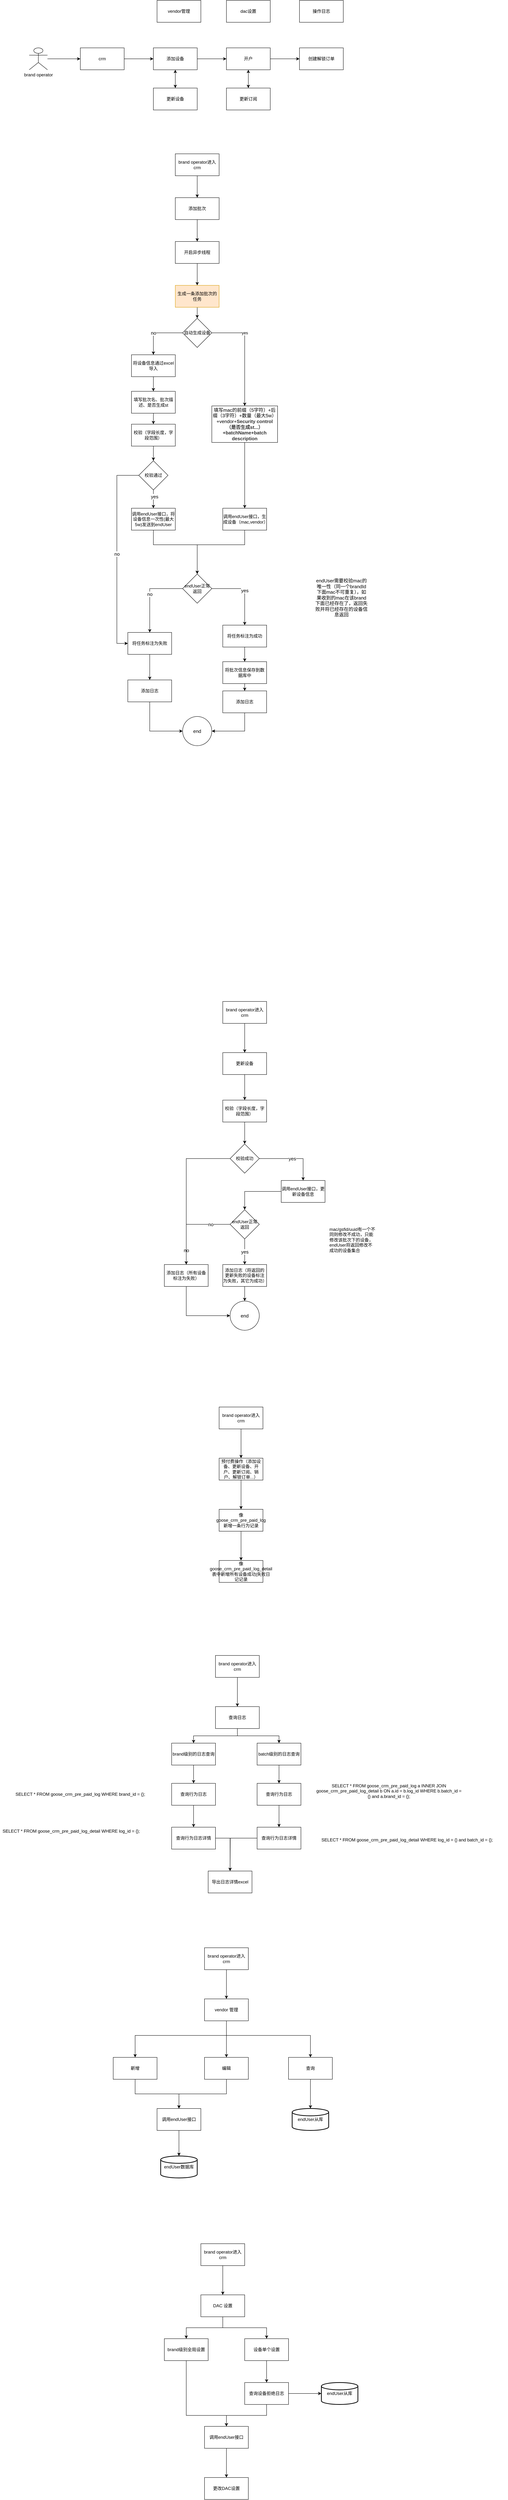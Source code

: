 <mxfile version="20.4.0" type="github">
  <diagram id="p1AXJYc_SpONw6VFGxzo" name="第 1 页">
    <mxGraphModel dx="2249" dy="1931" grid="1" gridSize="10" guides="1" tooltips="1" connect="1" arrows="1" fold="1" page="1" pageScale="1" pageWidth="827" pageHeight="1169" math="0" shadow="0">
      <root>
        <mxCell id="0" />
        <mxCell id="1" parent="0" />
        <mxCell id="GB9RlgLRgatuVVAukmtW-3" value="" style="edgeStyle=orthogonalEdgeStyle;rounded=0;orthogonalLoop=1;jettySize=auto;html=1;" parent="1" source="GB9RlgLRgatuVVAukmtW-1" target="GB9RlgLRgatuVVAukmtW-2" edge="1">
          <mxGeometry relative="1" as="geometry" />
        </mxCell>
        <mxCell id="GB9RlgLRgatuVVAukmtW-1" value="生成一条添加批次的任务" style="rounded=0;whiteSpace=wrap;html=1;fillColor=#FFE6CC;strokeColor=#d79b00;" parent="1" vertex="1">
          <mxGeometry x="190" y="10" width="120" height="60" as="geometry" />
        </mxCell>
        <mxCell id="GB9RlgLRgatuVVAukmtW-5" value="yes" style="edgeStyle=orthogonalEdgeStyle;rounded=0;orthogonalLoop=1;jettySize=auto;html=1;" parent="1" source="GB9RlgLRgatuVVAukmtW-2" target="GB9RlgLRgatuVVAukmtW-4" edge="1">
          <mxGeometry x="-0.379" relative="1" as="geometry">
            <Array as="points">
              <mxPoint x="380" y="140" />
            </Array>
            <mxPoint as="offset" />
          </mxGeometry>
        </mxCell>
        <mxCell id="GB9RlgLRgatuVVAukmtW-50" value="no" style="edgeStyle=orthogonalEdgeStyle;rounded=0;orthogonalLoop=1;jettySize=auto;html=1;fontSize=13;" parent="1" source="GB9RlgLRgatuVVAukmtW-2" target="GB9RlgLRgatuVVAukmtW-49" edge="1">
          <mxGeometry x="0.143" relative="1" as="geometry">
            <mxPoint as="offset" />
          </mxGeometry>
        </mxCell>
        <mxCell id="GB9RlgLRgatuVVAukmtW-2" value="自动生成设备" style="rhombus;whiteSpace=wrap;html=1;rounded=0;" parent="1" vertex="1">
          <mxGeometry x="210" y="100" width="80" height="80" as="geometry" />
        </mxCell>
        <mxCell id="ehhJM1RL-bTGxjUs8TGh-6" style="edgeStyle=orthogonalEdgeStyle;rounded=0;orthogonalLoop=1;jettySize=auto;html=1;" edge="1" parent="1" source="GB9RlgLRgatuVVAukmtW-4" target="GB9RlgLRgatuVVAukmtW-14">
          <mxGeometry relative="1" as="geometry" />
        </mxCell>
        <mxCell id="GB9RlgLRgatuVVAukmtW-4" value="&lt;font style=&quot;font-size: 13px;&quot;&gt;填写mac的前缀（5字符）+后缀（3字符）+数量（最大5w）+vendor+&lt;span style=&quot;color: rgb(51, 51, 51); font-family: &amp;quot;Arial Negreta&amp;quot;, &amp;quot;Arial Normal&amp;quot;, Arial, sans-serif; font-weight: 700; text-align: left;&quot;&gt;Security control（是否生成st...）+batchName+batch description&lt;/span&gt;&lt;/font&gt;" style="whiteSpace=wrap;html=1;rounded=0;" parent="1" vertex="1">
          <mxGeometry x="290" y="340" width="180" height="100" as="geometry" />
        </mxCell>
        <mxCell id="GB9RlgLRgatuVVAukmtW-21" value="" style="edgeStyle=orthogonalEdgeStyle;rounded=0;orthogonalLoop=1;jettySize=auto;html=1;fontSize=13;" parent="1" source="GB9RlgLRgatuVVAukmtW-14" target="GB9RlgLRgatuVVAukmtW-20" edge="1">
          <mxGeometry relative="1" as="geometry">
            <Array as="points">
              <mxPoint x="380" y="720" />
              <mxPoint x="250" y="720" />
            </Array>
          </mxGeometry>
        </mxCell>
        <mxCell id="GB9RlgLRgatuVVAukmtW-23" value="yes" style="edgeStyle=orthogonalEdgeStyle;rounded=0;orthogonalLoop=1;jettySize=auto;html=1;fontSize=13;entryX=0.5;entryY=0;entryDx=0;entryDy=0;" parent="1" source="GB9RlgLRgatuVVAukmtW-20" target="GB9RlgLRgatuVVAukmtW-39" edge="1">
          <mxGeometry relative="1" as="geometry">
            <mxPoint x="380" y="980" as="targetPoint" />
          </mxGeometry>
        </mxCell>
        <mxCell id="GB9RlgLRgatuVVAukmtW-31" value="no" style="edgeStyle=orthogonalEdgeStyle;rounded=0;orthogonalLoop=1;jettySize=auto;html=1;fontSize=13;entryX=0.5;entryY=0;entryDx=0;entryDy=0;" parent="1" source="GB9RlgLRgatuVVAukmtW-20" target="GB9RlgLRgatuVVAukmtW-33" edge="1">
          <mxGeometry relative="1" as="geometry">
            <mxPoint x="180" y="850" as="targetPoint" />
          </mxGeometry>
        </mxCell>
        <mxCell id="GB9RlgLRgatuVVAukmtW-20" value="endUser正常返回" style="rhombus;whiteSpace=wrap;html=1;rounded=0;" parent="1" vertex="1">
          <mxGeometry x="210" y="800" width="80" height="80" as="geometry" />
        </mxCell>
        <mxCell id="GB9RlgLRgatuVVAukmtW-24" value="end" style="ellipse;whiteSpace=wrap;html=1;aspect=fixed;fontSize=13;" parent="1" vertex="1">
          <mxGeometry x="210" y="1190" width="80" height="80" as="geometry" />
        </mxCell>
        <mxCell id="ehhJM1RL-bTGxjUs8TGh-2" value="" style="edgeStyle=orthogonalEdgeStyle;rounded=0;orthogonalLoop=1;jettySize=auto;html=1;" edge="1" parent="1" source="GB9RlgLRgatuVVAukmtW-33" target="ehhJM1RL-bTGxjUs8TGh-1">
          <mxGeometry relative="1" as="geometry" />
        </mxCell>
        <mxCell id="GB9RlgLRgatuVVAukmtW-33" value="将任务标注为失败" style="whiteSpace=wrap;html=1;rounded=0;" parent="1" vertex="1">
          <mxGeometry x="60" y="960" width="120" height="60" as="geometry" />
        </mxCell>
        <mxCell id="GB9RlgLRgatuVVAukmtW-59" value="" style="edgeStyle=orthogonalEdgeStyle;rounded=0;orthogonalLoop=1;jettySize=auto;html=1;fontSize=13;" parent="1" source="GB9RlgLRgatuVVAukmtW-35" target="GB9RlgLRgatuVVAukmtW-58" edge="1">
          <mxGeometry relative="1" as="geometry" />
        </mxCell>
        <mxCell id="GB9RlgLRgatuVVAukmtW-35" value="添加批次" style="rounded=0;whiteSpace=wrap;html=1;" parent="1" vertex="1">
          <mxGeometry x="190" y="-230" width="120" height="60" as="geometry" />
        </mxCell>
        <mxCell id="GB9RlgLRgatuVVAukmtW-38" value="" style="edgeStyle=orthogonalEdgeStyle;rounded=0;orthogonalLoop=1;jettySize=auto;html=1;fontSize=13;" parent="1" source="GB9RlgLRgatuVVAukmtW-37" target="GB9RlgLRgatuVVAukmtW-35" edge="1">
          <mxGeometry relative="1" as="geometry" />
        </mxCell>
        <mxCell id="GB9RlgLRgatuVVAukmtW-37" value="brand operator进入crm" style="rounded=0;whiteSpace=wrap;html=1;" parent="1" vertex="1">
          <mxGeometry x="190" y="-350" width="120" height="60" as="geometry" />
        </mxCell>
        <mxCell id="GB9RlgLRgatuVVAukmtW-128" value="" style="edgeStyle=orthogonalEdgeStyle;rounded=0;orthogonalLoop=1;jettySize=auto;html=1;fontSize=13;" parent="1" source="GB9RlgLRgatuVVAukmtW-39" target="GB9RlgLRgatuVVAukmtW-127" edge="1">
          <mxGeometry relative="1" as="geometry" />
        </mxCell>
        <mxCell id="GB9RlgLRgatuVVAukmtW-39" value="将任务标注为成功" style="whiteSpace=wrap;html=1;rounded=0;" parent="1" vertex="1">
          <mxGeometry x="320" y="940" width="120" height="60" as="geometry" />
        </mxCell>
        <mxCell id="GB9RlgLRgatuVVAukmtW-46" value="endUser需要校验mac的唯一性（同一个brandId下面mac不可重复），如果收到的mac在该brand下面已经存在了，返回失败并将已经存在的设备信息返回" style="text;html=1;strokeColor=none;fillColor=none;align=center;verticalAlign=middle;whiteSpace=wrap;rounded=0;fontSize=13;" parent="1" vertex="1">
          <mxGeometry x="570" y="800" width="150" height="130" as="geometry" />
        </mxCell>
        <mxCell id="GB9RlgLRgatuVVAukmtW-77" value="" style="edgeStyle=orthogonalEdgeStyle;rounded=0;orthogonalLoop=1;jettySize=auto;html=1;fontSize=13;" parent="1" source="GB9RlgLRgatuVVAukmtW-49" target="GB9RlgLRgatuVVAukmtW-76" edge="1">
          <mxGeometry relative="1" as="geometry" />
        </mxCell>
        <mxCell id="GB9RlgLRgatuVVAukmtW-49" value="将设备信息通过excel导入" style="whiteSpace=wrap;html=1;rounded=0;" parent="1" vertex="1">
          <mxGeometry x="70" y="200" width="120" height="60" as="geometry" />
        </mxCell>
        <mxCell id="GB9RlgLRgatuVVAukmtW-54" value="" style="edgeStyle=orthogonalEdgeStyle;rounded=0;orthogonalLoop=1;jettySize=auto;html=1;fontSize=13;" parent="1" source="GB9RlgLRgatuVVAukmtW-51" target="GB9RlgLRgatuVVAukmtW-53" edge="1">
          <mxGeometry relative="1" as="geometry" />
        </mxCell>
        <mxCell id="GB9RlgLRgatuVVAukmtW-51" value="校验（字段长度，字段范围）" style="whiteSpace=wrap;html=1;rounded=0;" parent="1" vertex="1">
          <mxGeometry x="70" y="390" width="120" height="60" as="geometry" />
        </mxCell>
        <mxCell id="GB9RlgLRgatuVVAukmtW-56" value="no" style="edgeStyle=orthogonalEdgeStyle;rounded=0;orthogonalLoop=1;jettySize=auto;html=1;fontSize=13;entryX=0;entryY=0.5;entryDx=0;entryDy=0;" parent="1" source="GB9RlgLRgatuVVAukmtW-53" target="GB9RlgLRgatuVVAukmtW-33" edge="1">
          <mxGeometry relative="1" as="geometry">
            <mxPoint x="340" y="1620" as="targetPoint" />
            <Array as="points">
              <mxPoint x="30" y="530" />
              <mxPoint x="30" y="990" />
            </Array>
          </mxGeometry>
        </mxCell>
        <mxCell id="GB9RlgLRgatuVVAukmtW-125" style="edgeStyle=orthogonalEdgeStyle;rounded=0;orthogonalLoop=1;jettySize=auto;html=1;entryX=0.5;entryY=0;entryDx=0;entryDy=0;fontSize=13;" parent="1" source="GB9RlgLRgatuVVAukmtW-53" target="GB9RlgLRgatuVVAukmtW-79" edge="1">
          <mxGeometry relative="1" as="geometry" />
        </mxCell>
        <mxCell id="GB9RlgLRgatuVVAukmtW-126" value="yes" style="edgeLabel;html=1;align=center;verticalAlign=middle;resizable=0;points=[];fontSize=13;" parent="GB9RlgLRgatuVVAukmtW-125" vertex="1" connectable="0">
          <mxGeometry x="-0.306" y="3" relative="1" as="geometry">
            <mxPoint as="offset" />
          </mxGeometry>
        </mxCell>
        <mxCell id="GB9RlgLRgatuVVAukmtW-53" value="校验通过" style="rhombus;whiteSpace=wrap;html=1;rounded=0;" parent="1" vertex="1">
          <mxGeometry x="90" y="490" width="80" height="80" as="geometry" />
        </mxCell>
        <mxCell id="GB9RlgLRgatuVVAukmtW-60" value="" style="edgeStyle=orthogonalEdgeStyle;rounded=0;orthogonalLoop=1;jettySize=auto;html=1;fontSize=13;" parent="1" source="GB9RlgLRgatuVVAukmtW-58" target="GB9RlgLRgatuVVAukmtW-1" edge="1">
          <mxGeometry relative="1" as="geometry" />
        </mxCell>
        <mxCell id="GB9RlgLRgatuVVAukmtW-58" value="开启异步线程" style="rounded=0;whiteSpace=wrap;html=1;" parent="1" vertex="1">
          <mxGeometry x="190" y="-110" width="120" height="60" as="geometry" />
        </mxCell>
        <mxCell id="GB9RlgLRgatuVVAukmtW-78" value="" style="edgeStyle=orthogonalEdgeStyle;rounded=0;orthogonalLoop=1;jettySize=auto;html=1;fontSize=13;" parent="1" source="GB9RlgLRgatuVVAukmtW-76" target="GB9RlgLRgatuVVAukmtW-51" edge="1">
          <mxGeometry relative="1" as="geometry" />
        </mxCell>
        <mxCell id="GB9RlgLRgatuVVAukmtW-76" value="填写批次名、批次描述、是否生成st" style="whiteSpace=wrap;html=1;rounded=0;" parent="1" vertex="1">
          <mxGeometry x="70" y="300" width="120" height="60" as="geometry" />
        </mxCell>
        <mxCell id="GB9RlgLRgatuVVAukmtW-82" style="edgeStyle=orthogonalEdgeStyle;rounded=0;orthogonalLoop=1;jettySize=auto;html=1;entryX=0.5;entryY=0;entryDx=0;entryDy=0;fontSize=13;" parent="1" source="GB9RlgLRgatuVVAukmtW-79" target="GB9RlgLRgatuVVAukmtW-20" edge="1">
          <mxGeometry relative="1" as="geometry">
            <Array as="points">
              <mxPoint x="130" y="720" />
              <mxPoint x="250" y="720" />
            </Array>
          </mxGeometry>
        </mxCell>
        <mxCell id="GB9RlgLRgatuVVAukmtW-79" value="调用endUser接口，将设备信息一次性(最大5w)发送到endUser" style="whiteSpace=wrap;html=1;rounded=0;" parent="1" vertex="1">
          <mxGeometry x="70" y="620" width="120" height="60" as="geometry" />
        </mxCell>
        <mxCell id="GB9RlgLRgatuVVAukmtW-99" value="" style="edgeStyle=orthogonalEdgeStyle;rounded=0;orthogonalLoop=1;jettySize=auto;html=1;fontSize=13;entryX=0.5;entryY=0;entryDx=0;entryDy=0;" parent="1" source="GB9RlgLRgatuVVAukmtW-84" target="GB9RlgLRgatuVVAukmtW-89" edge="1">
          <mxGeometry relative="1" as="geometry">
            <mxPoint x="380" y="2090" as="targetPoint" />
          </mxGeometry>
        </mxCell>
        <mxCell id="GB9RlgLRgatuVVAukmtW-84" value="更新设备" style="rounded=0;whiteSpace=wrap;html=1;" parent="1" vertex="1">
          <mxGeometry x="320" y="2110" width="120" height="60" as="geometry" />
        </mxCell>
        <mxCell id="GB9RlgLRgatuVVAukmtW-85" value="" style="edgeStyle=orthogonalEdgeStyle;rounded=0;orthogonalLoop=1;jettySize=auto;html=1;fontSize=13;" parent="1" source="GB9RlgLRgatuVVAukmtW-86" target="GB9RlgLRgatuVVAukmtW-84" edge="1">
          <mxGeometry relative="1" as="geometry" />
        </mxCell>
        <mxCell id="GB9RlgLRgatuVVAukmtW-86" value="brand operator进入crm" style="rounded=0;whiteSpace=wrap;html=1;" parent="1" vertex="1">
          <mxGeometry x="320" y="1970" width="120" height="60" as="geometry" />
        </mxCell>
        <mxCell id="GB9RlgLRgatuVVAukmtW-92" value="" style="edgeStyle=orthogonalEdgeStyle;rounded=0;orthogonalLoop=1;jettySize=auto;html=1;fontSize=13;" parent="1" source="GB9RlgLRgatuVVAukmtW-89" target="GB9RlgLRgatuVVAukmtW-91" edge="1">
          <mxGeometry relative="1" as="geometry" />
        </mxCell>
        <mxCell id="GB9RlgLRgatuVVAukmtW-89" value="校验（字段长度，字段范围）" style="whiteSpace=wrap;html=1;rounded=0;" parent="1" vertex="1">
          <mxGeometry x="320" y="2240" width="120" height="60" as="geometry" />
        </mxCell>
        <mxCell id="GB9RlgLRgatuVVAukmtW-94" value="yes" style="edgeStyle=orthogonalEdgeStyle;rounded=0;orthogonalLoop=1;jettySize=auto;html=1;fontSize=13;" parent="1" source="GB9RlgLRgatuVVAukmtW-91" target="GB9RlgLRgatuVVAukmtW-93" edge="1">
          <mxGeometry relative="1" as="geometry" />
        </mxCell>
        <mxCell id="GB9RlgLRgatuVVAukmtW-120" style="edgeStyle=orthogonalEdgeStyle;rounded=0;orthogonalLoop=1;jettySize=auto;html=1;entryX=0.5;entryY=0;entryDx=0;entryDy=0;fontSize=13;" parent="1" source="GB9RlgLRgatuVVAukmtW-91" target="GB9RlgLRgatuVVAukmtW-116" edge="1">
          <mxGeometry relative="1" as="geometry" />
        </mxCell>
        <mxCell id="GB9RlgLRgatuVVAukmtW-121" value="no" style="edgeLabel;html=1;align=center;verticalAlign=middle;resizable=0;points=[];fontSize=13;" parent="GB9RlgLRgatuVVAukmtW-120" vertex="1" connectable="0">
          <mxGeometry x="0.08" y="-1" relative="1" as="geometry">
            <mxPoint x="1" y="149" as="offset" />
          </mxGeometry>
        </mxCell>
        <mxCell id="GB9RlgLRgatuVVAukmtW-91" value="校验成功" style="rhombus;whiteSpace=wrap;html=1;rounded=0;" parent="1" vertex="1">
          <mxGeometry x="340" y="2360" width="80" height="80" as="geometry" />
        </mxCell>
        <mxCell id="ehhJM1RL-bTGxjUs8TGh-8" style="edgeStyle=orthogonalEdgeStyle;rounded=0;orthogonalLoop=1;jettySize=auto;html=1;entryX=0.5;entryY=0;entryDx=0;entryDy=0;" edge="1" parent="1" source="GB9RlgLRgatuVVAukmtW-93" target="GB9RlgLRgatuVVAukmtW-103">
          <mxGeometry relative="1" as="geometry" />
        </mxCell>
        <mxCell id="GB9RlgLRgatuVVAukmtW-93" value="调用endUser接口，更新设备信息" style="whiteSpace=wrap;html=1;rounded=0;" parent="1" vertex="1">
          <mxGeometry x="480" y="2460" width="120" height="60" as="geometry" />
        </mxCell>
        <mxCell id="GB9RlgLRgatuVVAukmtW-101" value="yes" style="edgeStyle=orthogonalEdgeStyle;rounded=0;orthogonalLoop=1;jettySize=auto;html=1;fontSize=13;entryX=0.5;entryY=0;entryDx=0;entryDy=0;" parent="1" source="GB9RlgLRgatuVVAukmtW-103" target="GB9RlgLRgatuVVAukmtW-113" edge="1">
          <mxGeometry relative="1" as="geometry">
            <mxPoint x="380" y="2750" as="targetPoint" />
          </mxGeometry>
        </mxCell>
        <mxCell id="GB9RlgLRgatuVVAukmtW-102" value="no" style="edgeStyle=orthogonalEdgeStyle;rounded=0;orthogonalLoop=1;jettySize=auto;html=1;fontSize=13;entryX=0.5;entryY=0;entryDx=0;entryDy=0;" parent="1" source="GB9RlgLRgatuVVAukmtW-103" target="GB9RlgLRgatuVVAukmtW-116" edge="1">
          <mxGeometry x="-0.538" relative="1" as="geometry">
            <mxPoint x="240" y="2640" as="targetPoint" />
            <mxPoint as="offset" />
            <Array as="points">
              <mxPoint x="220" y="2580" />
            </Array>
          </mxGeometry>
        </mxCell>
        <mxCell id="GB9RlgLRgatuVVAukmtW-103" value="endUser正常返回" style="rhombus;whiteSpace=wrap;html=1;rounded=0;" parent="1" vertex="1">
          <mxGeometry x="340" y="2540" width="80" height="80" as="geometry" />
        </mxCell>
        <mxCell id="GB9RlgLRgatuVVAukmtW-104" value="end" style="ellipse;whiteSpace=wrap;html=1;aspect=fixed;fontSize=13;" parent="1" vertex="1">
          <mxGeometry x="340" y="2790" width="80" height="80" as="geometry" />
        </mxCell>
        <mxCell id="GB9RlgLRgatuVVAukmtW-115" value="" style="edgeStyle=orthogonalEdgeStyle;rounded=0;orthogonalLoop=1;jettySize=auto;html=1;fontSize=13;" parent="1" source="GB9RlgLRgatuVVAukmtW-113" target="GB9RlgLRgatuVVAukmtW-104" edge="1">
          <mxGeometry relative="1" as="geometry" />
        </mxCell>
        <mxCell id="GB9RlgLRgatuVVAukmtW-113" value="添加日志（将返回的更新失败的设备标注为失败，其它为成功）" style="whiteSpace=wrap;html=1;rounded=0;" parent="1" vertex="1">
          <mxGeometry x="320" y="2690" width="120" height="60" as="geometry" />
        </mxCell>
        <mxCell id="GB9RlgLRgatuVVAukmtW-117" style="edgeStyle=orthogonalEdgeStyle;rounded=0;orthogonalLoop=1;jettySize=auto;html=1;entryX=0;entryY=0.5;entryDx=0;entryDy=0;fontSize=13;" parent="1" source="GB9RlgLRgatuVVAukmtW-116" target="GB9RlgLRgatuVVAukmtW-104" edge="1">
          <mxGeometry relative="1" as="geometry">
            <Array as="points">
              <mxPoint x="220" y="2830" />
            </Array>
          </mxGeometry>
        </mxCell>
        <mxCell id="GB9RlgLRgatuVVAukmtW-116" value="添加日志（所有设备标注为失败）" style="whiteSpace=wrap;html=1;rounded=0;" parent="1" vertex="1">
          <mxGeometry x="160" y="2690" width="120" height="60" as="geometry" />
        </mxCell>
        <mxCell id="GB9RlgLRgatuVVAukmtW-124" value="" style="edgeStyle=orthogonalEdgeStyle;rounded=0;orthogonalLoop=1;jettySize=auto;html=1;fontSize=13;" parent="1" source="GB9RlgLRgatuVVAukmtW-122" target="GB9RlgLRgatuVVAukmtW-24" edge="1">
          <mxGeometry relative="1" as="geometry">
            <Array as="points">
              <mxPoint x="380" y="1230" />
            </Array>
          </mxGeometry>
        </mxCell>
        <mxCell id="GB9RlgLRgatuVVAukmtW-122" value="添加日志" style="whiteSpace=wrap;html=1;rounded=0;" parent="1" vertex="1">
          <mxGeometry x="320" y="1120" width="120" height="60" as="geometry" />
        </mxCell>
        <mxCell id="GB9RlgLRgatuVVAukmtW-129" value="" style="edgeStyle=orthogonalEdgeStyle;rounded=0;orthogonalLoop=1;jettySize=auto;html=1;fontSize=13;" parent="1" source="GB9RlgLRgatuVVAukmtW-127" target="GB9RlgLRgatuVVAukmtW-122" edge="1">
          <mxGeometry relative="1" as="geometry" />
        </mxCell>
        <mxCell id="GB9RlgLRgatuVVAukmtW-127" value="将批次信息保存到数据库中" style="whiteSpace=wrap;html=1;rounded=0;" parent="1" vertex="1">
          <mxGeometry x="320" y="1040" width="120" height="60" as="geometry" />
        </mxCell>
        <mxCell id="ehhJM1RL-bTGxjUs8TGh-3" style="edgeStyle=orthogonalEdgeStyle;rounded=0;orthogonalLoop=1;jettySize=auto;html=1;entryX=0;entryY=0.5;entryDx=0;entryDy=0;" edge="1" parent="1" source="ehhJM1RL-bTGxjUs8TGh-1" target="GB9RlgLRgatuVVAukmtW-24">
          <mxGeometry relative="1" as="geometry">
            <Array as="points">
              <mxPoint x="120" y="1230" />
            </Array>
          </mxGeometry>
        </mxCell>
        <mxCell id="ehhJM1RL-bTGxjUs8TGh-1" value="添加日志" style="whiteSpace=wrap;html=1;rounded=0;" vertex="1" parent="1">
          <mxGeometry x="60" y="1090" width="120" height="60" as="geometry" />
        </mxCell>
        <mxCell id="GB9RlgLRgatuVVAukmtW-14" value="调用endUser接口，生成设备（mac,vendor）" style="whiteSpace=wrap;html=1;rounded=0;" parent="1" vertex="1">
          <mxGeometry x="320" y="620" width="120" height="60" as="geometry" />
        </mxCell>
        <mxCell id="ehhJM1RL-bTGxjUs8TGh-10" value="mac/gsfid/uuid有一个不同则修改不成功，只能修改该批次下的设备，endUser将返回修改不成功的设备集合" style="text;whiteSpace=wrap;html=1;" vertex="1" parent="1">
          <mxGeometry x="610" y="2580" width="130" height="40" as="geometry" />
        </mxCell>
        <mxCell id="ehhJM1RL-bTGxjUs8TGh-13" value="" style="edgeStyle=orthogonalEdgeStyle;rounded=0;orthogonalLoop=1;jettySize=auto;html=1;" edge="1" parent="1" source="ehhJM1RL-bTGxjUs8TGh-11" target="ehhJM1RL-bTGxjUs8TGh-12">
          <mxGeometry relative="1" as="geometry" />
        </mxCell>
        <mxCell id="ehhJM1RL-bTGxjUs8TGh-11" value="brand operator进入crm" style="rounded=0;whiteSpace=wrap;html=1;" vertex="1" parent="1">
          <mxGeometry x="310" y="3080" width="120" height="60" as="geometry" />
        </mxCell>
        <mxCell id="ehhJM1RL-bTGxjUs8TGh-24" value="" style="edgeStyle=orthogonalEdgeStyle;rounded=0;orthogonalLoop=1;jettySize=auto;html=1;" edge="1" parent="1" source="ehhJM1RL-bTGxjUs8TGh-12" target="ehhJM1RL-bTGxjUs8TGh-23">
          <mxGeometry relative="1" as="geometry" />
        </mxCell>
        <mxCell id="ehhJM1RL-bTGxjUs8TGh-12" value="预付费操作（添加设备、更新设备、开户、更新订阅、销户、解锁订单...）" style="whiteSpace=wrap;html=1;rounded=0;" vertex="1" parent="1">
          <mxGeometry x="310" y="3220" width="120" height="60" as="geometry" />
        </mxCell>
        <mxCell id="ehhJM1RL-bTGxjUs8TGh-26" value="" style="edgeStyle=orthogonalEdgeStyle;rounded=0;orthogonalLoop=1;jettySize=auto;html=1;" edge="1" parent="1" source="ehhJM1RL-bTGxjUs8TGh-23" target="ehhJM1RL-bTGxjUs8TGh-25">
          <mxGeometry relative="1" as="geometry" />
        </mxCell>
        <mxCell id="ehhJM1RL-bTGxjUs8TGh-23" value="像goose_crm_pre_paid_log新增一条行为记录" style="whiteSpace=wrap;html=1;rounded=0;" vertex="1" parent="1">
          <mxGeometry x="310" y="3360" width="120" height="60" as="geometry" />
        </mxCell>
        <mxCell id="ehhJM1RL-bTGxjUs8TGh-25" value="像goose_crm_pre_paid_log_detail表中新增所有设备成功|失败日记记录" style="whiteSpace=wrap;html=1;rounded=0;" vertex="1" parent="1">
          <mxGeometry x="310" y="3500" width="120" height="60" as="geometry" />
        </mxCell>
        <mxCell id="ehhJM1RL-bTGxjUs8TGh-29" value="" style="edgeStyle=orthogonalEdgeStyle;rounded=0;orthogonalLoop=1;jettySize=auto;html=1;" edge="1" parent="1" source="ehhJM1RL-bTGxjUs8TGh-27" target="ehhJM1RL-bTGxjUs8TGh-28">
          <mxGeometry relative="1" as="geometry" />
        </mxCell>
        <mxCell id="ehhJM1RL-bTGxjUs8TGh-27" value="brand operator进入crm" style="rounded=0;whiteSpace=wrap;html=1;" vertex="1" parent="1">
          <mxGeometry x="300" y="3760" width="120" height="60" as="geometry" />
        </mxCell>
        <mxCell id="ehhJM1RL-bTGxjUs8TGh-37" style="edgeStyle=orthogonalEdgeStyle;rounded=0;orthogonalLoop=1;jettySize=auto;html=1;entryX=0.5;entryY=0;entryDx=0;entryDy=0;" edge="1" parent="1" source="ehhJM1RL-bTGxjUs8TGh-28" target="ehhJM1RL-bTGxjUs8TGh-31">
          <mxGeometry relative="1" as="geometry">
            <mxPoint x="230" y="3990" as="targetPoint" />
          </mxGeometry>
        </mxCell>
        <mxCell id="ehhJM1RL-bTGxjUs8TGh-38" style="edgeStyle=orthogonalEdgeStyle;rounded=0;orthogonalLoop=1;jettySize=auto;html=1;entryX=0.5;entryY=0;entryDx=0;entryDy=0;" edge="1" parent="1" source="ehhJM1RL-bTGxjUs8TGh-28" target="ehhJM1RL-bTGxjUs8TGh-32">
          <mxGeometry relative="1" as="geometry" />
        </mxCell>
        <mxCell id="ehhJM1RL-bTGxjUs8TGh-28" value="查询日志" style="whiteSpace=wrap;html=1;rounded=0;" vertex="1" parent="1">
          <mxGeometry x="300" y="3900" width="120" height="60" as="geometry" />
        </mxCell>
        <mxCell id="ehhJM1RL-bTGxjUs8TGh-39" value="" style="edgeStyle=orthogonalEdgeStyle;rounded=0;orthogonalLoop=1;jettySize=auto;html=1;" edge="1" parent="1" source="ehhJM1RL-bTGxjUs8TGh-31" target="ehhJM1RL-bTGxjUs8TGh-33">
          <mxGeometry relative="1" as="geometry" />
        </mxCell>
        <mxCell id="ehhJM1RL-bTGxjUs8TGh-31" value="brand级别的日志查询" style="whiteSpace=wrap;html=1;rounded=0;" vertex="1" parent="1">
          <mxGeometry x="180" y="4000" width="120" height="60" as="geometry" />
        </mxCell>
        <mxCell id="ehhJM1RL-bTGxjUs8TGh-40" value="" style="edgeStyle=orthogonalEdgeStyle;rounded=0;orthogonalLoop=1;jettySize=auto;html=1;" edge="1" parent="1" source="ehhJM1RL-bTGxjUs8TGh-32" target="ehhJM1RL-bTGxjUs8TGh-34">
          <mxGeometry relative="1" as="geometry" />
        </mxCell>
        <mxCell id="ehhJM1RL-bTGxjUs8TGh-32" value="batch级别的日志查询" style="whiteSpace=wrap;html=1;rounded=0;" vertex="1" parent="1">
          <mxGeometry x="414" y="4000" width="120" height="60" as="geometry" />
        </mxCell>
        <mxCell id="ehhJM1RL-bTGxjUs8TGh-42" value="" style="edgeStyle=orthogonalEdgeStyle;rounded=0;orthogonalLoop=1;jettySize=auto;html=1;" edge="1" parent="1" source="ehhJM1RL-bTGxjUs8TGh-33" target="ehhJM1RL-bTGxjUs8TGh-35">
          <mxGeometry relative="1" as="geometry" />
        </mxCell>
        <mxCell id="ehhJM1RL-bTGxjUs8TGh-33" value="查询行为日志" style="whiteSpace=wrap;html=1;rounded=0;" vertex="1" parent="1">
          <mxGeometry x="180" y="4110" width="120" height="60" as="geometry" />
        </mxCell>
        <mxCell id="ehhJM1RL-bTGxjUs8TGh-41" value="" style="edgeStyle=orthogonalEdgeStyle;rounded=0;orthogonalLoop=1;jettySize=auto;html=1;" edge="1" parent="1" source="ehhJM1RL-bTGxjUs8TGh-34" target="ehhJM1RL-bTGxjUs8TGh-36">
          <mxGeometry relative="1" as="geometry" />
        </mxCell>
        <mxCell id="ehhJM1RL-bTGxjUs8TGh-34" value="查询行为日志" style="whiteSpace=wrap;html=1;rounded=0;" vertex="1" parent="1">
          <mxGeometry x="414" y="4110" width="120" height="60" as="geometry" />
        </mxCell>
        <mxCell id="ehhJM1RL-bTGxjUs8TGh-45" style="edgeStyle=orthogonalEdgeStyle;rounded=0;orthogonalLoop=1;jettySize=auto;html=1;" edge="1" parent="1" source="ehhJM1RL-bTGxjUs8TGh-35">
          <mxGeometry relative="1" as="geometry">
            <mxPoint x="340" y="4350" as="targetPoint" />
          </mxGeometry>
        </mxCell>
        <mxCell id="ehhJM1RL-bTGxjUs8TGh-35" value="查询行为日志详情" style="whiteSpace=wrap;html=1;rounded=0;" vertex="1" parent="1">
          <mxGeometry x="180" y="4230" width="120" height="60" as="geometry" />
        </mxCell>
        <mxCell id="ehhJM1RL-bTGxjUs8TGh-44" style="edgeStyle=orthogonalEdgeStyle;rounded=0;orthogonalLoop=1;jettySize=auto;html=1;entryX=0.5;entryY=0;entryDx=0;entryDy=0;" edge="1" parent="1" source="ehhJM1RL-bTGxjUs8TGh-36" target="ehhJM1RL-bTGxjUs8TGh-43">
          <mxGeometry relative="1" as="geometry" />
        </mxCell>
        <mxCell id="ehhJM1RL-bTGxjUs8TGh-36" value="查询行为日志详情" style="whiteSpace=wrap;html=1;rounded=0;" vertex="1" parent="1">
          <mxGeometry x="414" y="4230" width="120" height="60" as="geometry" />
        </mxCell>
        <mxCell id="ehhJM1RL-bTGxjUs8TGh-43" value="导出日志详情excel" style="whiteSpace=wrap;html=1;rounded=0;" vertex="1" parent="1">
          <mxGeometry x="280" y="4350" width="120" height="60" as="geometry" />
        </mxCell>
        <mxCell id="ehhJM1RL-bTGxjUs8TGh-46" value="SELECT * FROM goose_crm_pre_paid_log WHERE brand_id = {};" style="text;html=1;strokeColor=none;fillColor=none;align=center;verticalAlign=middle;whiteSpace=wrap;rounded=0;" vertex="1" parent="1">
          <mxGeometry x="-260" y="4125" width="380" height="30" as="geometry" />
        </mxCell>
        <mxCell id="ehhJM1RL-bTGxjUs8TGh-47" value="&lt;div&gt;SELECT * FROM goose_crm_pre_paid_log a INNER JOIN goose_crm_pre_paid_log_detail b ON a.id = b.log_id WHERE b.batch_id = {} and a.brand_id = {};&lt;/div&gt;&lt;div&gt;&lt;br&gt;&lt;/div&gt;" style="text;html=1;strokeColor=none;fillColor=none;align=center;verticalAlign=middle;whiteSpace=wrap;rounded=0;" vertex="1" parent="1">
          <mxGeometry x="570" y="4105" width="410" height="65" as="geometry" />
        </mxCell>
        <mxCell id="ehhJM1RL-bTGxjUs8TGh-48" value="&lt;div&gt;SELECT * FROM goose_crm_pre_paid_log_detail WHERE log_id = {};&lt;/div&gt;&lt;div&gt;&lt;br&gt;&lt;/div&gt;" style="text;html=1;strokeColor=none;fillColor=none;align=center;verticalAlign=middle;whiteSpace=wrap;rounded=0;" vertex="1" parent="1">
          <mxGeometry x="-290" y="4220" width="390" height="55" as="geometry" />
        </mxCell>
        <mxCell id="ehhJM1RL-bTGxjUs8TGh-49" value="SELECT * FROM goose_crm_pre_paid_log_detail WHERE log_id = {} and batch_id = {};" style="text;html=1;strokeColor=none;fillColor=none;align=center;verticalAlign=middle;whiteSpace=wrap;rounded=0;" vertex="1" parent="1">
          <mxGeometry x="550" y="4250" width="550" height="30" as="geometry" />
        </mxCell>
        <mxCell id="ehhJM1RL-bTGxjUs8TGh-52" value="" style="edgeStyle=orthogonalEdgeStyle;rounded=0;orthogonalLoop=1;jettySize=auto;html=1;" edge="1" parent="1" source="ehhJM1RL-bTGxjUs8TGh-50" target="ehhJM1RL-bTGxjUs8TGh-51">
          <mxGeometry relative="1" as="geometry" />
        </mxCell>
        <mxCell id="ehhJM1RL-bTGxjUs8TGh-50" value="brand operator进入crm" style="rounded=0;whiteSpace=wrap;html=1;" vertex="1" parent="1">
          <mxGeometry x="270" y="4560" width="120" height="60" as="geometry" />
        </mxCell>
        <mxCell id="ehhJM1RL-bTGxjUs8TGh-56" value="" style="edgeStyle=orthogonalEdgeStyle;rounded=0;orthogonalLoop=1;jettySize=auto;html=1;" edge="1" parent="1" source="ehhJM1RL-bTGxjUs8TGh-51" target="ehhJM1RL-bTGxjUs8TGh-54">
          <mxGeometry relative="1" as="geometry" />
        </mxCell>
        <mxCell id="ehhJM1RL-bTGxjUs8TGh-57" style="edgeStyle=orthogonalEdgeStyle;rounded=0;orthogonalLoop=1;jettySize=auto;html=1;entryX=0.5;entryY=0;entryDx=0;entryDy=0;" edge="1" parent="1" source="ehhJM1RL-bTGxjUs8TGh-51" target="ehhJM1RL-bTGxjUs8TGh-53">
          <mxGeometry relative="1" as="geometry">
            <Array as="points">
              <mxPoint x="330" y="4800" />
              <mxPoint x="80" y="4800" />
            </Array>
          </mxGeometry>
        </mxCell>
        <mxCell id="ehhJM1RL-bTGxjUs8TGh-58" style="edgeStyle=orthogonalEdgeStyle;rounded=0;orthogonalLoop=1;jettySize=auto;html=1;" edge="1" parent="1" source="ehhJM1RL-bTGxjUs8TGh-51" target="ehhJM1RL-bTGxjUs8TGh-55">
          <mxGeometry relative="1" as="geometry">
            <Array as="points">
              <mxPoint x="330" y="4800" />
              <mxPoint x="560" y="4800" />
            </Array>
          </mxGeometry>
        </mxCell>
        <mxCell id="ehhJM1RL-bTGxjUs8TGh-51" value="vendor 管理" style="whiteSpace=wrap;html=1;rounded=0;" vertex="1" parent="1">
          <mxGeometry x="270" y="4700" width="120" height="60" as="geometry" />
        </mxCell>
        <mxCell id="ehhJM1RL-bTGxjUs8TGh-60" style="edgeStyle=orthogonalEdgeStyle;rounded=0;orthogonalLoop=1;jettySize=auto;html=1;entryX=0.5;entryY=0;entryDx=0;entryDy=0;" edge="1" parent="1" source="ehhJM1RL-bTGxjUs8TGh-53" target="ehhJM1RL-bTGxjUs8TGh-59">
          <mxGeometry relative="1" as="geometry" />
        </mxCell>
        <mxCell id="ehhJM1RL-bTGxjUs8TGh-53" value="新增" style="whiteSpace=wrap;html=1;rounded=0;" vertex="1" parent="1">
          <mxGeometry x="20" y="4860" width="120" height="60" as="geometry" />
        </mxCell>
        <mxCell id="ehhJM1RL-bTGxjUs8TGh-61" style="edgeStyle=orthogonalEdgeStyle;rounded=0;orthogonalLoop=1;jettySize=auto;html=1;" edge="1" parent="1" source="ehhJM1RL-bTGxjUs8TGh-54">
          <mxGeometry relative="1" as="geometry">
            <mxPoint x="200" y="5000" as="targetPoint" />
            <Array as="points">
              <mxPoint x="330" y="4960" />
              <mxPoint x="200" y="4960" />
            </Array>
          </mxGeometry>
        </mxCell>
        <mxCell id="ehhJM1RL-bTGxjUs8TGh-54" value="编辑" style="whiteSpace=wrap;html=1;rounded=0;" vertex="1" parent="1">
          <mxGeometry x="270" y="4860" width="120" height="60" as="geometry" />
        </mxCell>
        <mxCell id="ehhJM1RL-bTGxjUs8TGh-65" value="" style="edgeStyle=orthogonalEdgeStyle;rounded=0;orthogonalLoop=1;jettySize=auto;html=1;" edge="1" parent="1" source="ehhJM1RL-bTGxjUs8TGh-55" target="ehhJM1RL-bTGxjUs8TGh-64">
          <mxGeometry relative="1" as="geometry" />
        </mxCell>
        <mxCell id="ehhJM1RL-bTGxjUs8TGh-55" value="查询" style="whiteSpace=wrap;html=1;rounded=0;" vertex="1" parent="1">
          <mxGeometry x="500" y="4860" width="120" height="60" as="geometry" />
        </mxCell>
        <mxCell id="ehhJM1RL-bTGxjUs8TGh-63" value="" style="edgeStyle=orthogonalEdgeStyle;rounded=0;orthogonalLoop=1;jettySize=auto;html=1;" edge="1" parent="1" source="ehhJM1RL-bTGxjUs8TGh-59" target="ehhJM1RL-bTGxjUs8TGh-62">
          <mxGeometry relative="1" as="geometry" />
        </mxCell>
        <mxCell id="ehhJM1RL-bTGxjUs8TGh-59" value="调用endUser接口" style="whiteSpace=wrap;html=1;rounded=0;" vertex="1" parent="1">
          <mxGeometry x="140" y="5000" width="120" height="60" as="geometry" />
        </mxCell>
        <mxCell id="ehhJM1RL-bTGxjUs8TGh-62" value="endUser数据库" style="strokeWidth=2;html=1;shape=mxgraph.flowchart.database;whiteSpace=wrap;" vertex="1" parent="1">
          <mxGeometry x="150" y="5130" width="100" height="60" as="geometry" />
        </mxCell>
        <mxCell id="ehhJM1RL-bTGxjUs8TGh-64" value="endUser从库" style="strokeWidth=2;html=1;shape=mxgraph.flowchart.database;whiteSpace=wrap;" vertex="1" parent="1">
          <mxGeometry x="510" y="5000" width="100" height="60" as="geometry" />
        </mxCell>
        <mxCell id="ehhJM1RL-bTGxjUs8TGh-68" value="" style="edgeStyle=orthogonalEdgeStyle;rounded=0;orthogonalLoop=1;jettySize=auto;html=1;" edge="1" parent="1" source="ehhJM1RL-bTGxjUs8TGh-66" target="ehhJM1RL-bTGxjUs8TGh-67">
          <mxGeometry relative="1" as="geometry" />
        </mxCell>
        <mxCell id="ehhJM1RL-bTGxjUs8TGh-66" value="brand operator进入crm" style="rounded=0;whiteSpace=wrap;html=1;" vertex="1" parent="1">
          <mxGeometry x="260" y="5370" width="120" height="60" as="geometry" />
        </mxCell>
        <mxCell id="ehhJM1RL-bTGxjUs8TGh-84" style="edgeStyle=orthogonalEdgeStyle;rounded=0;orthogonalLoop=1;jettySize=auto;html=1;entryX=0.5;entryY=0;entryDx=0;entryDy=0;" edge="1" parent="1" source="ehhJM1RL-bTGxjUs8TGh-67" target="ehhJM1RL-bTGxjUs8TGh-69">
          <mxGeometry relative="1" as="geometry" />
        </mxCell>
        <mxCell id="ehhJM1RL-bTGxjUs8TGh-86" style="edgeStyle=orthogonalEdgeStyle;rounded=0;orthogonalLoop=1;jettySize=auto;html=1;entryX=0.5;entryY=0;entryDx=0;entryDy=0;" edge="1" parent="1" source="ehhJM1RL-bTGxjUs8TGh-67" target="ehhJM1RL-bTGxjUs8TGh-70">
          <mxGeometry relative="1" as="geometry" />
        </mxCell>
        <mxCell id="ehhJM1RL-bTGxjUs8TGh-67" value="DAC 设置" style="whiteSpace=wrap;html=1;rounded=0;" vertex="1" parent="1">
          <mxGeometry x="260" y="5510" width="120" height="60" as="geometry" />
        </mxCell>
        <mxCell id="ehhJM1RL-bTGxjUs8TGh-74" value="" style="edgeStyle=orthogonalEdgeStyle;rounded=0;orthogonalLoop=1;jettySize=auto;html=1;" edge="1" parent="1" source="ehhJM1RL-bTGxjUs8TGh-69" target="ehhJM1RL-bTGxjUs8TGh-72">
          <mxGeometry relative="1" as="geometry">
            <Array as="points">
              <mxPoint x="220" y="5840" />
              <mxPoint x="330" y="5840" />
            </Array>
          </mxGeometry>
        </mxCell>
        <mxCell id="ehhJM1RL-bTGxjUs8TGh-69" value="brand级别全局设置" style="whiteSpace=wrap;html=1;rounded=0;" vertex="1" parent="1">
          <mxGeometry x="160" y="5630" width="120" height="60" as="geometry" />
        </mxCell>
        <mxCell id="ehhJM1RL-bTGxjUs8TGh-78" value="" style="edgeStyle=orthogonalEdgeStyle;rounded=0;orthogonalLoop=1;jettySize=auto;html=1;" edge="1" parent="1" source="ehhJM1RL-bTGxjUs8TGh-70" target="ehhJM1RL-bTGxjUs8TGh-77">
          <mxGeometry relative="1" as="geometry" />
        </mxCell>
        <mxCell id="ehhJM1RL-bTGxjUs8TGh-70" value="设备单个设置" style="whiteSpace=wrap;html=1;rounded=0;" vertex="1" parent="1">
          <mxGeometry x="380" y="5630" width="120" height="60" as="geometry" />
        </mxCell>
        <mxCell id="ehhJM1RL-bTGxjUs8TGh-83" value="" style="edgeStyle=orthogonalEdgeStyle;rounded=0;orthogonalLoop=1;jettySize=auto;html=1;" edge="1" parent="1" source="ehhJM1RL-bTGxjUs8TGh-72" target="ehhJM1RL-bTGxjUs8TGh-82">
          <mxGeometry relative="1" as="geometry" />
        </mxCell>
        <mxCell id="ehhJM1RL-bTGxjUs8TGh-72" value="调用endUser接口" style="whiteSpace=wrap;html=1;rounded=0;" vertex="1" parent="1">
          <mxGeometry x="270" y="5870" width="120" height="60" as="geometry" />
        </mxCell>
        <mxCell id="ehhJM1RL-bTGxjUs8TGh-75" value="endUser从库" style="strokeWidth=2;html=1;shape=mxgraph.flowchart.database;whiteSpace=wrap;" vertex="1" parent="1">
          <mxGeometry x="590" y="5750" width="100" height="60" as="geometry" />
        </mxCell>
        <mxCell id="ehhJM1RL-bTGxjUs8TGh-79" value="" style="edgeStyle=orthogonalEdgeStyle;rounded=0;orthogonalLoop=1;jettySize=auto;html=1;" edge="1" parent="1" source="ehhJM1RL-bTGxjUs8TGh-77" target="ehhJM1RL-bTGxjUs8TGh-75">
          <mxGeometry relative="1" as="geometry" />
        </mxCell>
        <mxCell id="ehhJM1RL-bTGxjUs8TGh-81" style="edgeStyle=orthogonalEdgeStyle;rounded=0;orthogonalLoop=1;jettySize=auto;html=1;" edge="1" parent="1" source="ehhJM1RL-bTGxjUs8TGh-77" target="ehhJM1RL-bTGxjUs8TGh-72">
          <mxGeometry relative="1" as="geometry">
            <Array as="points">
              <mxPoint x="440" y="5840" />
              <mxPoint x="330" y="5840" />
            </Array>
          </mxGeometry>
        </mxCell>
        <mxCell id="ehhJM1RL-bTGxjUs8TGh-77" value="查询设备拒绝日志" style="whiteSpace=wrap;html=1;rounded=0;" vertex="1" parent="1">
          <mxGeometry x="380" y="5750" width="120" height="60" as="geometry" />
        </mxCell>
        <mxCell id="ehhJM1RL-bTGxjUs8TGh-82" value="更改DAC设置" style="whiteSpace=wrap;html=1;rounded=0;" vertex="1" parent="1">
          <mxGeometry x="270" y="6010" width="120" height="60" as="geometry" />
        </mxCell>
        <mxCell id="ehhJM1RL-bTGxjUs8TGh-91" value="" style="edgeStyle=orthogonalEdgeStyle;rounded=0;orthogonalLoop=1;jettySize=auto;html=1;" edge="1" parent="1" source="ehhJM1RL-bTGxjUs8TGh-87" target="ehhJM1RL-bTGxjUs8TGh-90">
          <mxGeometry relative="1" as="geometry" />
        </mxCell>
        <mxCell id="ehhJM1RL-bTGxjUs8TGh-87" value="crm" style="rounded=0;whiteSpace=wrap;html=1;" vertex="1" parent="1">
          <mxGeometry x="-70" y="-640" width="120" height="60" as="geometry" />
        </mxCell>
        <mxCell id="ehhJM1RL-bTGxjUs8TGh-89" value="" style="edgeStyle=orthogonalEdgeStyle;rounded=0;orthogonalLoop=1;jettySize=auto;html=1;" edge="1" parent="1" source="ehhJM1RL-bTGxjUs8TGh-88" target="ehhJM1RL-bTGxjUs8TGh-87">
          <mxGeometry relative="1" as="geometry" />
        </mxCell>
        <mxCell id="ehhJM1RL-bTGxjUs8TGh-88" value="&lt;span style=&quot;&quot;&gt;brand operator&lt;/span&gt;" style="shape=umlActor;verticalLabelPosition=bottom;verticalAlign=top;html=1;outlineConnect=0;" vertex="1" parent="1">
          <mxGeometry x="-210" y="-640" width="50" height="60" as="geometry" />
        </mxCell>
        <mxCell id="ehhJM1RL-bTGxjUs8TGh-94" value="" style="edgeStyle=orthogonalEdgeStyle;rounded=0;orthogonalLoop=1;jettySize=auto;html=1;" edge="1" parent="1" source="ehhJM1RL-bTGxjUs8TGh-90" target="ehhJM1RL-bTGxjUs8TGh-93">
          <mxGeometry relative="1" as="geometry" />
        </mxCell>
        <mxCell id="ehhJM1RL-bTGxjUs8TGh-90" value="添加设备" style="whiteSpace=wrap;html=1;rounded=0;" vertex="1" parent="1">
          <mxGeometry x="130" y="-640" width="120" height="60" as="geometry" />
        </mxCell>
        <mxCell id="ehhJM1RL-bTGxjUs8TGh-92" value="更新设备" style="whiteSpace=wrap;html=1;rounded=0;" vertex="1" parent="1">
          <mxGeometry x="130" y="-530" width="120" height="60" as="geometry" />
        </mxCell>
        <mxCell id="ehhJM1RL-bTGxjUs8TGh-97" value="" style="edgeStyle=orthogonalEdgeStyle;rounded=0;orthogonalLoop=1;jettySize=auto;html=1;" edge="1" parent="1" source="ehhJM1RL-bTGxjUs8TGh-93" target="ehhJM1RL-bTGxjUs8TGh-96">
          <mxGeometry relative="1" as="geometry" />
        </mxCell>
        <mxCell id="ehhJM1RL-bTGxjUs8TGh-93" value="开户" style="whiteSpace=wrap;html=1;rounded=0;" vertex="1" parent="1">
          <mxGeometry x="330" y="-640" width="120" height="60" as="geometry" />
        </mxCell>
        <mxCell id="ehhJM1RL-bTGxjUs8TGh-95" value="更新订阅" style="whiteSpace=wrap;html=1;rounded=0;" vertex="1" parent="1">
          <mxGeometry x="330" y="-530" width="120" height="60" as="geometry" />
        </mxCell>
        <mxCell id="ehhJM1RL-bTGxjUs8TGh-96" value="创建解锁订单" style="whiteSpace=wrap;html=1;rounded=0;" vertex="1" parent="1">
          <mxGeometry x="530" y="-640" width="120" height="60" as="geometry" />
        </mxCell>
        <mxCell id="ehhJM1RL-bTGxjUs8TGh-98" value="vendor管理" style="whiteSpace=wrap;html=1;rounded=0;" vertex="1" parent="1">
          <mxGeometry x="140" y="-770" width="120" height="60" as="geometry" />
        </mxCell>
        <mxCell id="ehhJM1RL-bTGxjUs8TGh-99" value="dac设置" style="whiteSpace=wrap;html=1;rounded=0;" vertex="1" parent="1">
          <mxGeometry x="330" y="-770" width="120" height="60" as="geometry" />
        </mxCell>
        <mxCell id="ehhJM1RL-bTGxjUs8TGh-100" value="操作日志" style="whiteSpace=wrap;html=1;rounded=0;" vertex="1" parent="1">
          <mxGeometry x="530" y="-770" width="120" height="60" as="geometry" />
        </mxCell>
        <mxCell id="ehhJM1RL-bTGxjUs8TGh-103" value="" style="endArrow=classic;startArrow=classic;html=1;rounded=0;exitX=0.5;exitY=0;exitDx=0;exitDy=0;entryX=0.5;entryY=1;entryDx=0;entryDy=0;" edge="1" parent="1" source="ehhJM1RL-bTGxjUs8TGh-92" target="ehhJM1RL-bTGxjUs8TGh-90">
          <mxGeometry width="50" height="50" relative="1" as="geometry">
            <mxPoint x="160" y="-530" as="sourcePoint" />
            <mxPoint x="210" y="-580" as="targetPoint" />
          </mxGeometry>
        </mxCell>
        <mxCell id="ehhJM1RL-bTGxjUs8TGh-104" value="" style="endArrow=classic;startArrow=classic;html=1;rounded=0;exitX=0.5;exitY=0;exitDx=0;exitDy=0;entryX=0.5;entryY=1;entryDx=0;entryDy=0;" edge="1" parent="1" source="ehhJM1RL-bTGxjUs8TGh-95" target="ehhJM1RL-bTGxjUs8TGh-93">
          <mxGeometry width="50" height="50" relative="1" as="geometry">
            <mxPoint x="200" y="-520" as="sourcePoint" />
            <mxPoint x="200" y="-570" as="targetPoint" />
            <Array as="points" />
          </mxGeometry>
        </mxCell>
      </root>
    </mxGraphModel>
  </diagram>
</mxfile>
